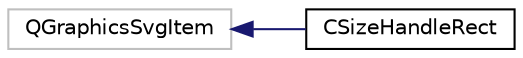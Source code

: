 digraph "类继承关系图"
{
  edge [fontname="Helvetica",fontsize="10",labelfontname="Helvetica",labelfontsize="10"];
  node [fontname="Helvetica",fontsize="10",shape=record];
  rankdir="LR";
  Node1647 [label="QGraphicsSvgItem",height=0.2,width=0.4,color="grey75", fillcolor="white", style="filled"];
  Node1647 -> Node0 [dir="back",color="midnightblue",fontsize="10",style="solid",fontname="Helvetica"];
  Node0 [label="CSizeHandleRect",height=0.2,width=0.4,color="black", fillcolor="white", style="filled",URL="$class_c_size_handle_rect.html",tooltip="The CSizeHandleRect class 外接矩形类 "];
}
